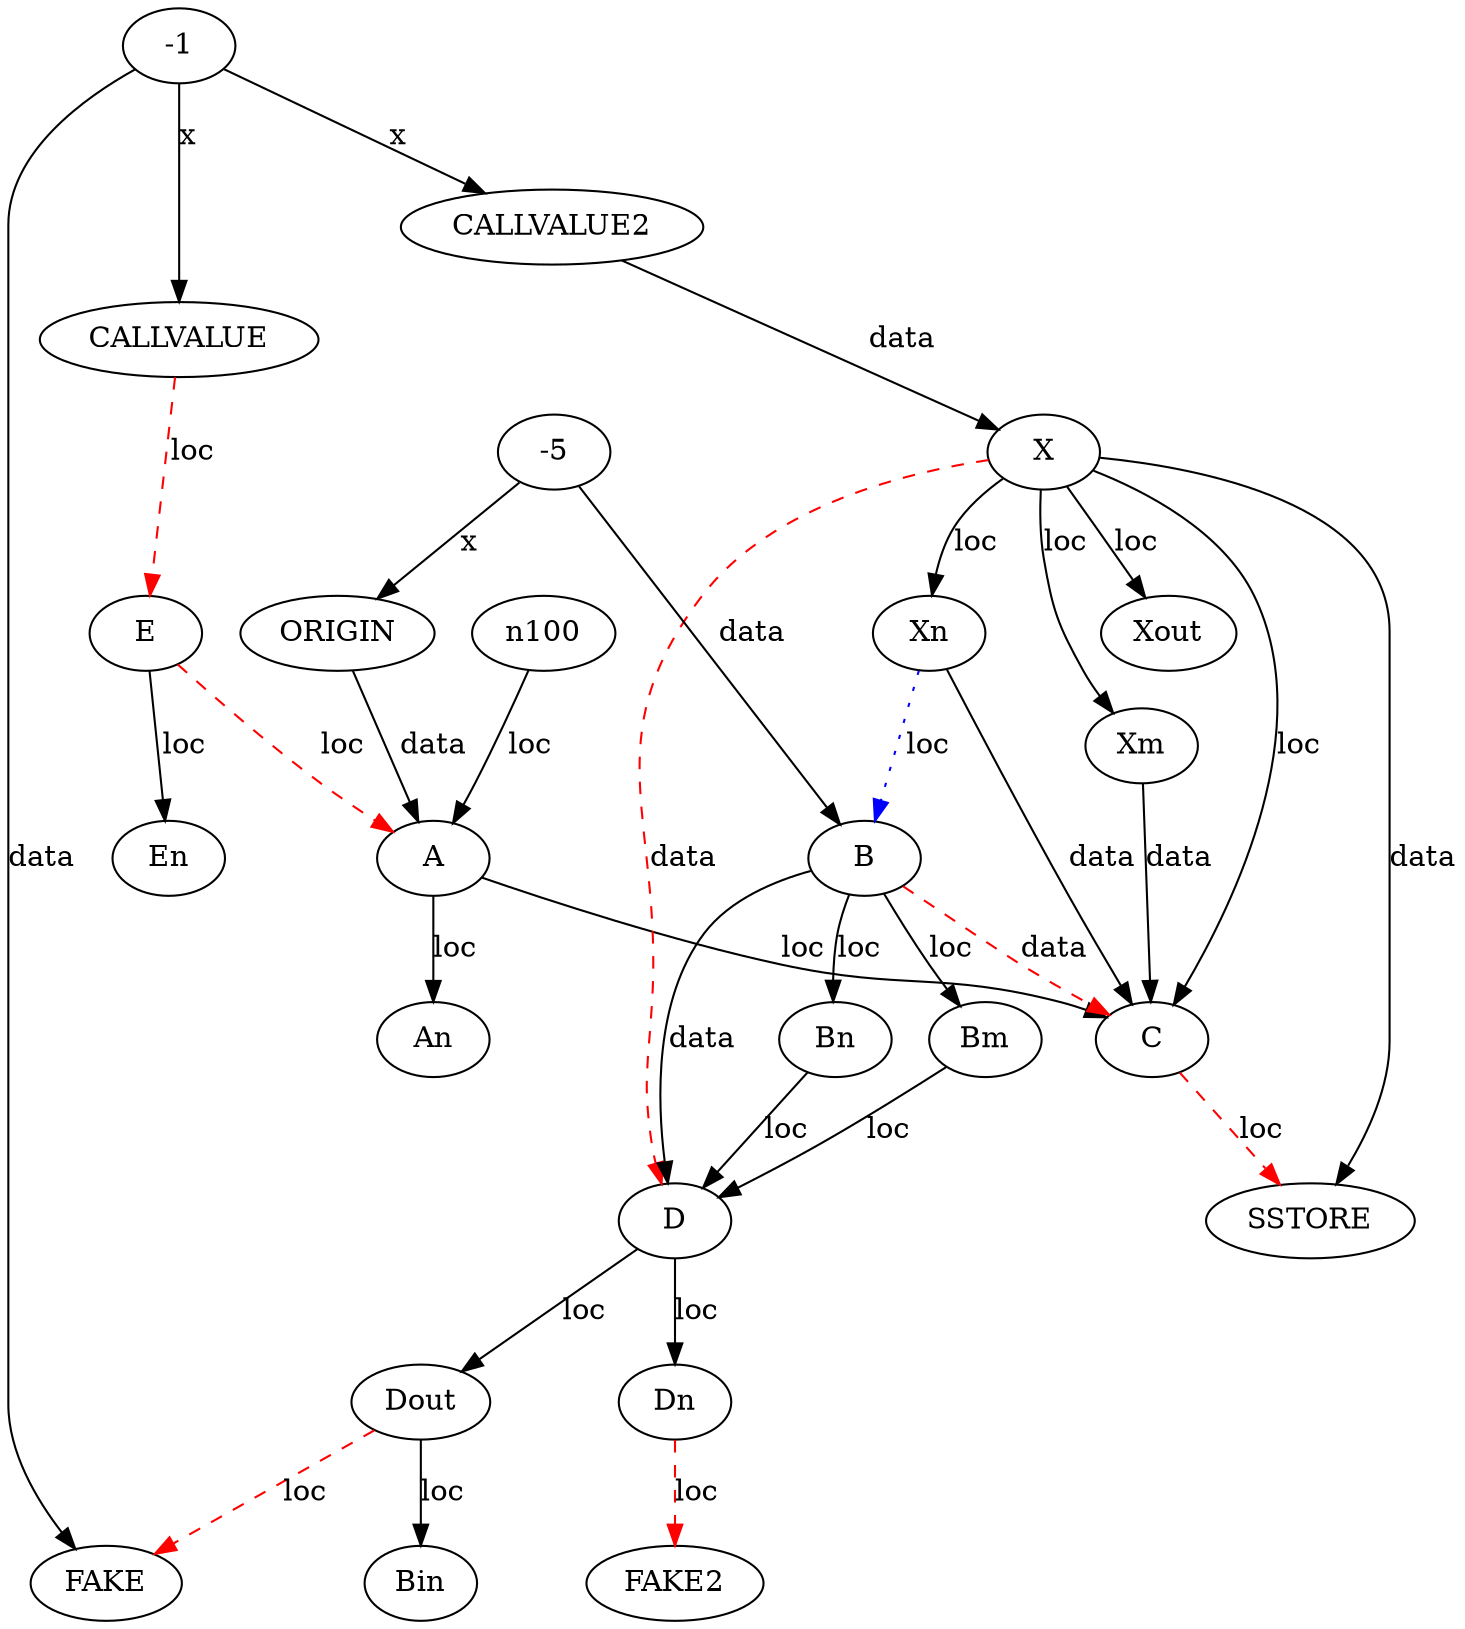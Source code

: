 // TEST
digraph {
	n3 [label=E shape=oval]
	n4 [label=En shape=oval]
	n5 [label=A shape=oval]
	n6 [label=An shape=oval]
	n7 [label=X shape=oval]
	n8 [label=Xn shape=oval]
	n9 [label=Xm shape=oval]
	n10 [label=B shape=oval]
	n11 [label=Bn shape=oval]
	n12 [label=Bm shape=oval]
	n13 [label=C shape=oval]
	n14 [label=SSTORE shape=oval]
	n15 [label=D shape=oval]
	n16 [label=Dn shape=oval]
	n19 [label=FAKE shape=oval]
	n0 [label=CALLVALUE shape=oval]
	n1 [label=ORIGIN shape=oval]
	n2 [label=CALLVALUE2 shape=oval]
	n17 [label=Xout shape=oval]
	n18 [label=Dout shape=oval]
	n20 [label=FAKE2 shape=oval]
	n21 [label=Bin shape=oval]
	n0 -> n3 [label=loc color=red style=dashed]
	n3 -> n4 [label=loc color="" style=solid]
	n3 -> n5 [label=loc color=red style=dashed]
	n1 -> n5 [label=data color="" style=solid]
	n100 -> n5 [label=loc color="" style=solid]
	n5 -> n6 [label=loc color="" style=solid]
	n2 -> n7 [label=data color="" style=solid]
	n7 -> n8 [label=loc color="" style=solid]
	n7 -> n9 [label=loc color="" style=solid]
	-5 -> n10 [label=data color="" style=solid]
	n8 -> n10 [label=loc color=blue style=dotted]
	n10 -> n11 [label=loc color="" style=solid]
	n10 -> n12 [label=loc color="" style=solid]
	n5 -> n13 [label=loc color="" style=solid]
	n7 -> n13 [label=loc color="" style=solid]
	n10 -> n13 [label=data color=red style=dashed]
	n8 -> n13 [label=data color="" style=solid]
	n9 -> n13 [label=data color="" style=solid]
	n13 -> n14 [label=loc color=red style=dashed]
	n7 -> n14 [label=data color="" style=solid]
	n11 -> n15 [label=loc color="" style=solid]
	n12 -> n15 [label=loc color="" style=solid]
	n7 -> n15 [label=data color=red style=dashed]
	n10 -> n15 [label=data color="" style=solid]
	n15 -> n16 [label=loc color="" style=solid]
	n18 -> n19 [label=loc color=red style=dashed]
	-1 -> n19 [label=data color="" style=solid]
	-1 -> n0 [label=x color="" style=solid]
	-5 -> n1 [label=x color="" style=solid]
	-1 -> n2 [label=x color="" style=solid]
	n7 -> n17 [label=loc color="" style=solid]
	n15 -> n18 [label=loc color="" style=solid]
	n16 -> n20 [label=loc color=red style=dashed]
	n18 -> n21 [label=loc color="" style=solid]
}
